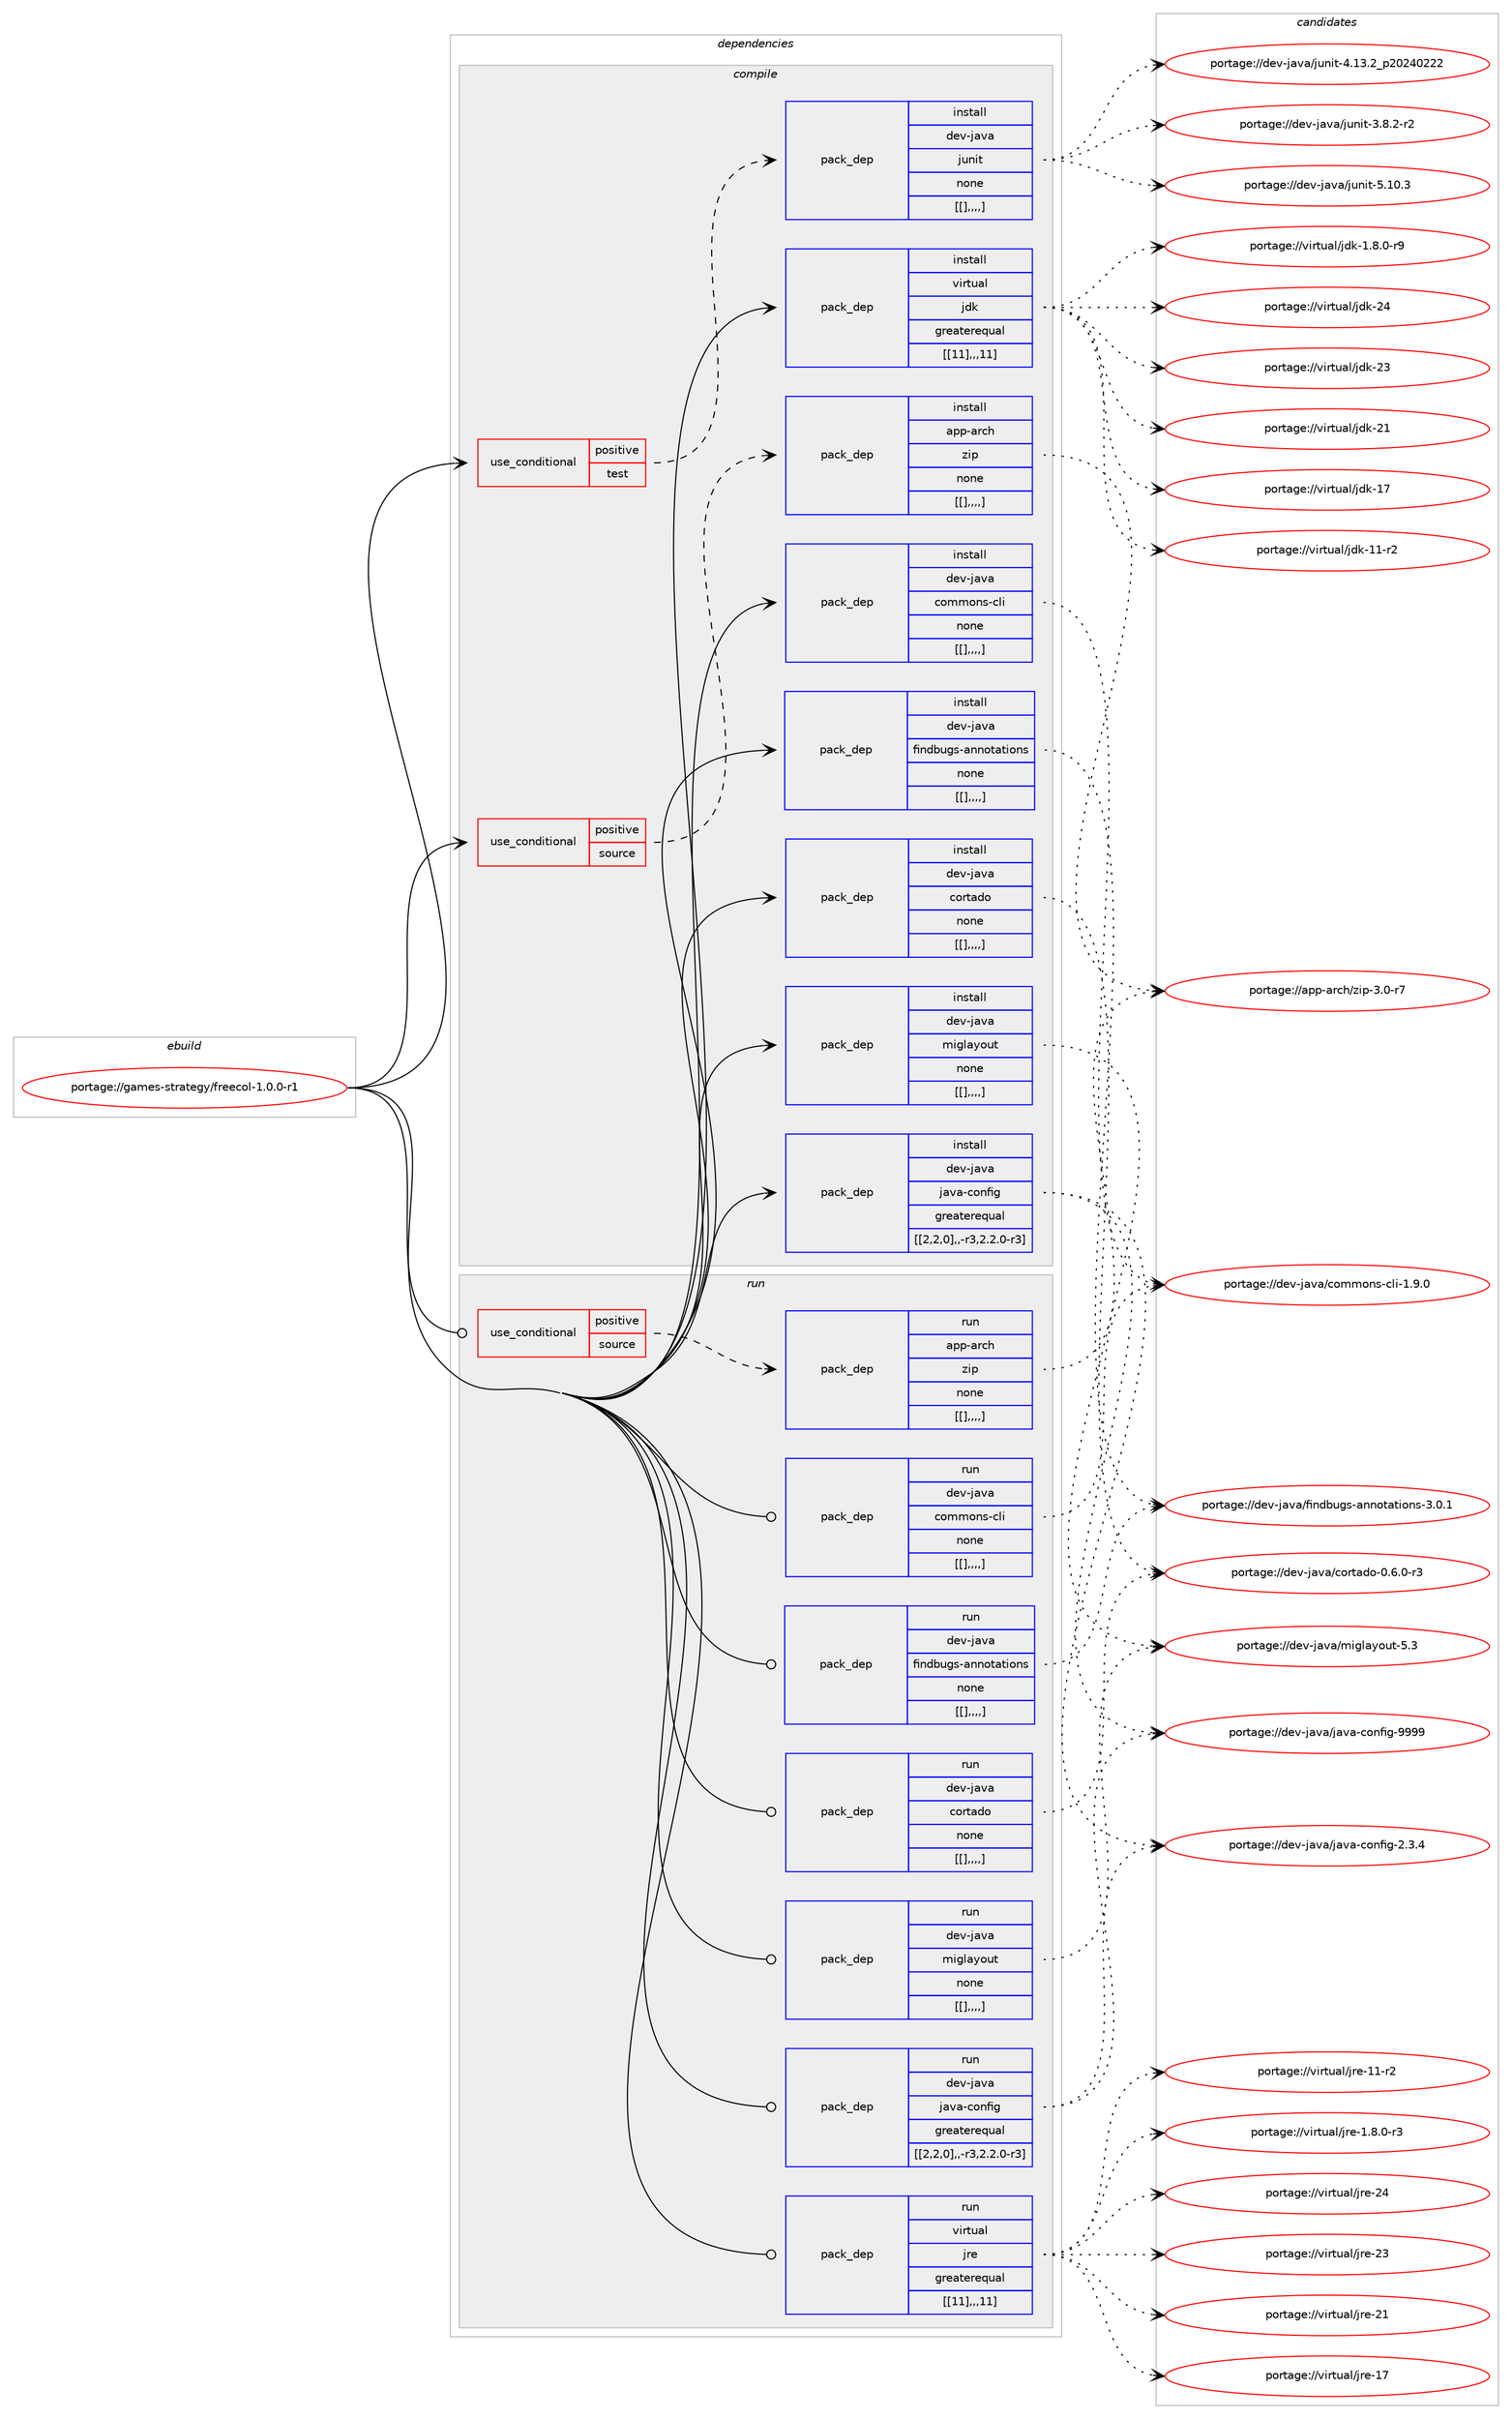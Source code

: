 digraph prolog {

# *************
# Graph options
# *************

newrank=true;
concentrate=true;
compound=true;
graph [rankdir=LR,fontname=Helvetica,fontsize=10,ranksep=1.5];#, ranksep=2.5, nodesep=0.2];
edge  [arrowhead=vee];
node  [fontname=Helvetica,fontsize=10];

# **********
# The ebuild
# **********

subgraph cluster_leftcol {
color=gray;
label=<<i>ebuild</i>>;
id [label="portage://games-strategy/freecol-1.0.0-r1", color=red, width=4, href="../games-strategy/freecol-1.0.0-r1.svg"];
}

# ****************
# The dependencies
# ****************

subgraph cluster_midcol {
color=gray;
label=<<i>dependencies</i>>;
subgraph cluster_compile {
fillcolor="#eeeeee";
style=filled;
label=<<i>compile</i>>;
subgraph cond69435 {
dependency246064 [label=<<TABLE BORDER="0" CELLBORDER="1" CELLSPACING="0" CELLPADDING="4"><TR><TD ROWSPAN="3" CELLPADDING="10">use_conditional</TD></TR><TR><TD>positive</TD></TR><TR><TD>source</TD></TR></TABLE>>, shape=none, color=red];
subgraph pack175032 {
dependency246089 [label=<<TABLE BORDER="0" CELLBORDER="1" CELLSPACING="0" CELLPADDING="4" WIDTH="220"><TR><TD ROWSPAN="6" CELLPADDING="30">pack_dep</TD></TR><TR><TD WIDTH="110">install</TD></TR><TR><TD>app-arch</TD></TR><TR><TD>zip</TD></TR><TR><TD>none</TD></TR><TR><TD>[[],,,,]</TD></TR></TABLE>>, shape=none, color=blue];
}
dependency246064:e -> dependency246089:w [weight=20,style="dashed",arrowhead="vee"];
}
id:e -> dependency246064:w [weight=20,style="solid",arrowhead="vee"];
subgraph cond69446 {
dependency246115 [label=<<TABLE BORDER="0" CELLBORDER="1" CELLSPACING="0" CELLPADDING="4"><TR><TD ROWSPAN="3" CELLPADDING="10">use_conditional</TD></TR><TR><TD>positive</TD></TR><TR><TD>test</TD></TR></TABLE>>, shape=none, color=red];
subgraph pack175095 {
dependency246163 [label=<<TABLE BORDER="0" CELLBORDER="1" CELLSPACING="0" CELLPADDING="4" WIDTH="220"><TR><TD ROWSPAN="6" CELLPADDING="30">pack_dep</TD></TR><TR><TD WIDTH="110">install</TD></TR><TR><TD>dev-java</TD></TR><TR><TD>junit</TD></TR><TR><TD>none</TD></TR><TR><TD>[[],,,,]</TD></TR></TABLE>>, shape=none, color=blue];
}
dependency246115:e -> dependency246163:w [weight=20,style="dashed",arrowhead="vee"];
}
id:e -> dependency246115:w [weight=20,style="solid",arrowhead="vee"];
subgraph pack175117 {
dependency246237 [label=<<TABLE BORDER="0" CELLBORDER="1" CELLSPACING="0" CELLPADDING="4" WIDTH="220"><TR><TD ROWSPAN="6" CELLPADDING="30">pack_dep</TD></TR><TR><TD WIDTH="110">install</TD></TR><TR><TD>dev-java</TD></TR><TR><TD>commons-cli</TD></TR><TR><TD>none</TD></TR><TR><TD>[[],,,,]</TD></TR></TABLE>>, shape=none, color=blue];
}
id:e -> dependency246237:w [weight=20,style="solid",arrowhead="vee"];
subgraph pack175162 {
dependency246246 [label=<<TABLE BORDER="0" CELLBORDER="1" CELLSPACING="0" CELLPADDING="4" WIDTH="220"><TR><TD ROWSPAN="6" CELLPADDING="30">pack_dep</TD></TR><TR><TD WIDTH="110">install</TD></TR><TR><TD>dev-java</TD></TR><TR><TD>cortado</TD></TR><TR><TD>none</TD></TR><TR><TD>[[],,,,]</TD></TR></TABLE>>, shape=none, color=blue];
}
id:e -> dependency246246:w [weight=20,style="solid",arrowhead="vee"];
subgraph pack175213 {
dependency246336 [label=<<TABLE BORDER="0" CELLBORDER="1" CELLSPACING="0" CELLPADDING="4" WIDTH="220"><TR><TD ROWSPAN="6" CELLPADDING="30">pack_dep</TD></TR><TR><TD WIDTH="110">install</TD></TR><TR><TD>dev-java</TD></TR><TR><TD>findbugs-annotations</TD></TR><TR><TD>none</TD></TR><TR><TD>[[],,,,]</TD></TR></TABLE>>, shape=none, color=blue];
}
id:e -> dependency246336:w [weight=20,style="solid",arrowhead="vee"];
subgraph pack175262 {
dependency246366 [label=<<TABLE BORDER="0" CELLBORDER="1" CELLSPACING="0" CELLPADDING="4" WIDTH="220"><TR><TD ROWSPAN="6" CELLPADDING="30">pack_dep</TD></TR><TR><TD WIDTH="110">install</TD></TR><TR><TD>dev-java</TD></TR><TR><TD>java-config</TD></TR><TR><TD>greaterequal</TD></TR><TR><TD>[[2,2,0],,-r3,2.2.0-r3]</TD></TR></TABLE>>, shape=none, color=blue];
}
id:e -> dependency246366:w [weight=20,style="solid",arrowhead="vee"];
subgraph pack175271 {
dependency246391 [label=<<TABLE BORDER="0" CELLBORDER="1" CELLSPACING="0" CELLPADDING="4" WIDTH="220"><TR><TD ROWSPAN="6" CELLPADDING="30">pack_dep</TD></TR><TR><TD WIDTH="110">install</TD></TR><TR><TD>dev-java</TD></TR><TR><TD>miglayout</TD></TR><TR><TD>none</TD></TR><TR><TD>[[],,,,]</TD></TR></TABLE>>, shape=none, color=blue];
}
id:e -> dependency246391:w [weight=20,style="solid",arrowhead="vee"];
subgraph pack175309 {
dependency246434 [label=<<TABLE BORDER="0" CELLBORDER="1" CELLSPACING="0" CELLPADDING="4" WIDTH="220"><TR><TD ROWSPAN="6" CELLPADDING="30">pack_dep</TD></TR><TR><TD WIDTH="110">install</TD></TR><TR><TD>virtual</TD></TR><TR><TD>jdk</TD></TR><TR><TD>greaterequal</TD></TR><TR><TD>[[11],,,11]</TD></TR></TABLE>>, shape=none, color=blue];
}
id:e -> dependency246434:w [weight=20,style="solid",arrowhead="vee"];
}
subgraph cluster_compileandrun {
fillcolor="#eeeeee";
style=filled;
label=<<i>compile and run</i>>;
}
subgraph cluster_run {
fillcolor="#eeeeee";
style=filled;
label=<<i>run</i>>;
subgraph cond69513 {
dependency246508 [label=<<TABLE BORDER="0" CELLBORDER="1" CELLSPACING="0" CELLPADDING="4"><TR><TD ROWSPAN="3" CELLPADDING="10">use_conditional</TD></TR><TR><TD>positive</TD></TR><TR><TD>source</TD></TR></TABLE>>, shape=none, color=red];
subgraph pack175383 {
dependency246530 [label=<<TABLE BORDER="0" CELLBORDER="1" CELLSPACING="0" CELLPADDING="4" WIDTH="220"><TR><TD ROWSPAN="6" CELLPADDING="30">pack_dep</TD></TR><TR><TD WIDTH="110">run</TD></TR><TR><TD>app-arch</TD></TR><TR><TD>zip</TD></TR><TR><TD>none</TD></TR><TR><TD>[[],,,,]</TD></TR></TABLE>>, shape=none, color=blue];
}
dependency246508:e -> dependency246530:w [weight=20,style="dashed",arrowhead="vee"];
}
id:e -> dependency246508:w [weight=20,style="solid",arrowhead="odot"];
subgraph pack175408 {
dependency246583 [label=<<TABLE BORDER="0" CELLBORDER="1" CELLSPACING="0" CELLPADDING="4" WIDTH="220"><TR><TD ROWSPAN="6" CELLPADDING="30">pack_dep</TD></TR><TR><TD WIDTH="110">run</TD></TR><TR><TD>dev-java</TD></TR><TR><TD>commons-cli</TD></TR><TR><TD>none</TD></TR><TR><TD>[[],,,,]</TD></TR></TABLE>>, shape=none, color=blue];
}
id:e -> dependency246583:w [weight=20,style="solid",arrowhead="odot"];
subgraph pack175461 {
dependency246606 [label=<<TABLE BORDER="0" CELLBORDER="1" CELLSPACING="0" CELLPADDING="4" WIDTH="220"><TR><TD ROWSPAN="6" CELLPADDING="30">pack_dep</TD></TR><TR><TD WIDTH="110">run</TD></TR><TR><TD>dev-java</TD></TR><TR><TD>cortado</TD></TR><TR><TD>none</TD></TR><TR><TD>[[],,,,]</TD></TR></TABLE>>, shape=none, color=blue];
}
id:e -> dependency246606:w [weight=20,style="solid",arrowhead="odot"];
subgraph pack175462 {
dependency246627 [label=<<TABLE BORDER="0" CELLBORDER="1" CELLSPACING="0" CELLPADDING="4" WIDTH="220"><TR><TD ROWSPAN="6" CELLPADDING="30">pack_dep</TD></TR><TR><TD WIDTH="110">run</TD></TR><TR><TD>dev-java</TD></TR><TR><TD>findbugs-annotations</TD></TR><TR><TD>none</TD></TR><TR><TD>[[],,,,]</TD></TR></TABLE>>, shape=none, color=blue];
}
id:e -> dependency246627:w [weight=20,style="solid",arrowhead="odot"];
subgraph pack175480 {
dependency246629 [label=<<TABLE BORDER="0" CELLBORDER="1" CELLSPACING="0" CELLPADDING="4" WIDTH="220"><TR><TD ROWSPAN="6" CELLPADDING="30">pack_dep</TD></TR><TR><TD WIDTH="110">run</TD></TR><TR><TD>dev-java</TD></TR><TR><TD>java-config</TD></TR><TR><TD>greaterequal</TD></TR><TR><TD>[[2,2,0],,-r3,2.2.0-r3]</TD></TR></TABLE>>, shape=none, color=blue];
}
id:e -> dependency246629:w [weight=20,style="solid",arrowhead="odot"];
subgraph pack175502 {
dependency246664 [label=<<TABLE BORDER="0" CELLBORDER="1" CELLSPACING="0" CELLPADDING="4" WIDTH="220"><TR><TD ROWSPAN="6" CELLPADDING="30">pack_dep</TD></TR><TR><TD WIDTH="110">run</TD></TR><TR><TD>dev-java</TD></TR><TR><TD>miglayout</TD></TR><TR><TD>none</TD></TR><TR><TD>[[],,,,]</TD></TR></TABLE>>, shape=none, color=blue];
}
id:e -> dependency246664:w [weight=20,style="solid",arrowhead="odot"];
subgraph pack175515 {
dependency246680 [label=<<TABLE BORDER="0" CELLBORDER="1" CELLSPACING="0" CELLPADDING="4" WIDTH="220"><TR><TD ROWSPAN="6" CELLPADDING="30">pack_dep</TD></TR><TR><TD WIDTH="110">run</TD></TR><TR><TD>virtual</TD></TR><TR><TD>jre</TD></TR><TR><TD>greaterequal</TD></TR><TR><TD>[[11],,,11]</TD></TR></TABLE>>, shape=none, color=blue];
}
id:e -> dependency246680:w [weight=20,style="solid",arrowhead="odot"];
}
}

# **************
# The candidates
# **************

subgraph cluster_choices {
rank=same;
color=gray;
label=<<i>candidates</i>>;

subgraph choice174861 {
color=black;
nodesep=1;
choice9711211245971149910447122105112455146484511455 [label="portage://app-arch/zip-3.0-r7", color=red, width=4,href="../app-arch/zip-3.0-r7.svg"];
dependency246089:e -> choice9711211245971149910447122105112455146484511455:w [style=dotted,weight="100"];
}
subgraph choice174868 {
color=black;
nodesep=1;
choice1001011184510697118974710611711010511645534649484651 [label="portage://dev-java/junit-5.10.3", color=red, width=4,href="../dev-java/junit-5.10.3.svg"];
choice1001011184510697118974710611711010511645524649514650951125048505248505050 [label="portage://dev-java/junit-4.13.2_p20240222", color=red, width=4,href="../dev-java/junit-4.13.2_p20240222.svg"];
choice100101118451069711897471061171101051164551465646504511450 [label="portage://dev-java/junit-3.8.2-r2", color=red, width=4,href="../dev-java/junit-3.8.2-r2.svg"];
dependency246163:e -> choice1001011184510697118974710611711010511645534649484651:w [style=dotted,weight="100"];
dependency246163:e -> choice1001011184510697118974710611711010511645524649514650951125048505248505050:w [style=dotted,weight="100"];
dependency246163:e -> choice100101118451069711897471061171101051164551465646504511450:w [style=dotted,weight="100"];
}
subgraph choice174873 {
color=black;
nodesep=1;
choice10010111845106971189747991111091091111101154599108105454946574648 [label="portage://dev-java/commons-cli-1.9.0", color=red, width=4,href="../dev-java/commons-cli-1.9.0.svg"];
dependency246237:e -> choice10010111845106971189747991111091091111101154599108105454946574648:w [style=dotted,weight="100"];
}
subgraph choice174875 {
color=black;
nodesep=1;
choice1001011184510697118974799111114116971001114548465446484511451 [label="portage://dev-java/cortado-0.6.0-r3", color=red, width=4,href="../dev-java/cortado-0.6.0-r3.svg"];
dependency246246:e -> choice1001011184510697118974799111114116971001114548465446484511451:w [style=dotted,weight="100"];
}
subgraph choice174901 {
color=black;
nodesep=1;
choice1001011184510697118974710210511010098117103115459711011011111697116105111110115455146484649 [label="portage://dev-java/findbugs-annotations-3.0.1", color=red, width=4,href="../dev-java/findbugs-annotations-3.0.1.svg"];
dependency246336:e -> choice1001011184510697118974710210511010098117103115459711011011111697116105111110115455146484649:w [style=dotted,weight="100"];
}
subgraph choice174939 {
color=black;
nodesep=1;
choice10010111845106971189747106971189745991111101021051034557575757 [label="portage://dev-java/java-config-9999", color=red, width=4,href="../dev-java/java-config-9999.svg"];
choice1001011184510697118974710697118974599111110102105103455046514652 [label="portage://dev-java/java-config-2.3.4", color=red, width=4,href="../dev-java/java-config-2.3.4.svg"];
dependency246366:e -> choice10010111845106971189747106971189745991111101021051034557575757:w [style=dotted,weight="100"];
dependency246366:e -> choice1001011184510697118974710697118974599111110102105103455046514652:w [style=dotted,weight="100"];
}
subgraph choice174943 {
color=black;
nodesep=1;
choice100101118451069711897471091051031089712111111711645534651 [label="portage://dev-java/miglayout-5.3", color=red, width=4,href="../dev-java/miglayout-5.3.svg"];
dependency246391:e -> choice100101118451069711897471091051031089712111111711645534651:w [style=dotted,weight="100"];
}
subgraph choice174963 {
color=black;
nodesep=1;
choice1181051141161179710847106100107455052 [label="portage://virtual/jdk-24", color=red, width=4,href="../virtual/jdk-24.svg"];
choice1181051141161179710847106100107455051 [label="portage://virtual/jdk-23", color=red, width=4,href="../virtual/jdk-23.svg"];
choice1181051141161179710847106100107455049 [label="portage://virtual/jdk-21", color=red, width=4,href="../virtual/jdk-21.svg"];
choice1181051141161179710847106100107454955 [label="portage://virtual/jdk-17", color=red, width=4,href="../virtual/jdk-17.svg"];
choice11810511411611797108471061001074549494511450 [label="portage://virtual/jdk-11-r2", color=red, width=4,href="../virtual/jdk-11-r2.svg"];
choice11810511411611797108471061001074549465646484511457 [label="portage://virtual/jdk-1.8.0-r9", color=red, width=4,href="../virtual/jdk-1.8.0-r9.svg"];
dependency246434:e -> choice1181051141161179710847106100107455052:w [style=dotted,weight="100"];
dependency246434:e -> choice1181051141161179710847106100107455051:w [style=dotted,weight="100"];
dependency246434:e -> choice1181051141161179710847106100107455049:w [style=dotted,weight="100"];
dependency246434:e -> choice1181051141161179710847106100107454955:w [style=dotted,weight="100"];
dependency246434:e -> choice11810511411611797108471061001074549494511450:w [style=dotted,weight="100"];
dependency246434:e -> choice11810511411611797108471061001074549465646484511457:w [style=dotted,weight="100"];
}
subgraph choice174967 {
color=black;
nodesep=1;
choice9711211245971149910447122105112455146484511455 [label="portage://app-arch/zip-3.0-r7", color=red, width=4,href="../app-arch/zip-3.0-r7.svg"];
dependency246530:e -> choice9711211245971149910447122105112455146484511455:w [style=dotted,weight="100"];
}
subgraph choice174968 {
color=black;
nodesep=1;
choice10010111845106971189747991111091091111101154599108105454946574648 [label="portage://dev-java/commons-cli-1.9.0", color=red, width=4,href="../dev-java/commons-cli-1.9.0.svg"];
dependency246583:e -> choice10010111845106971189747991111091091111101154599108105454946574648:w [style=dotted,weight="100"];
}
subgraph choice174982 {
color=black;
nodesep=1;
choice1001011184510697118974799111114116971001114548465446484511451 [label="portage://dev-java/cortado-0.6.0-r3", color=red, width=4,href="../dev-java/cortado-0.6.0-r3.svg"];
dependency246606:e -> choice1001011184510697118974799111114116971001114548465446484511451:w [style=dotted,weight="100"];
}
subgraph choice174983 {
color=black;
nodesep=1;
choice1001011184510697118974710210511010098117103115459711011011111697116105111110115455146484649 [label="portage://dev-java/findbugs-annotations-3.0.1", color=red, width=4,href="../dev-java/findbugs-annotations-3.0.1.svg"];
dependency246627:e -> choice1001011184510697118974710210511010098117103115459711011011111697116105111110115455146484649:w [style=dotted,weight="100"];
}
subgraph choice175034 {
color=black;
nodesep=1;
choice10010111845106971189747106971189745991111101021051034557575757 [label="portage://dev-java/java-config-9999", color=red, width=4,href="../dev-java/java-config-9999.svg"];
choice1001011184510697118974710697118974599111110102105103455046514652 [label="portage://dev-java/java-config-2.3.4", color=red, width=4,href="../dev-java/java-config-2.3.4.svg"];
dependency246629:e -> choice10010111845106971189747106971189745991111101021051034557575757:w [style=dotted,weight="100"];
dependency246629:e -> choice1001011184510697118974710697118974599111110102105103455046514652:w [style=dotted,weight="100"];
}
subgraph choice175037 {
color=black;
nodesep=1;
choice100101118451069711897471091051031089712111111711645534651 [label="portage://dev-java/miglayout-5.3", color=red, width=4,href="../dev-java/miglayout-5.3.svg"];
dependency246664:e -> choice100101118451069711897471091051031089712111111711645534651:w [style=dotted,weight="100"];
}
subgraph choice175068 {
color=black;
nodesep=1;
choice1181051141161179710847106114101455052 [label="portage://virtual/jre-24", color=red, width=4,href="../virtual/jre-24.svg"];
choice1181051141161179710847106114101455051 [label="portage://virtual/jre-23", color=red, width=4,href="../virtual/jre-23.svg"];
choice1181051141161179710847106114101455049 [label="portage://virtual/jre-21", color=red, width=4,href="../virtual/jre-21.svg"];
choice1181051141161179710847106114101454955 [label="portage://virtual/jre-17", color=red, width=4,href="../virtual/jre-17.svg"];
choice11810511411611797108471061141014549494511450 [label="portage://virtual/jre-11-r2", color=red, width=4,href="../virtual/jre-11-r2.svg"];
choice11810511411611797108471061141014549465646484511451 [label="portage://virtual/jre-1.8.0-r3", color=red, width=4,href="../virtual/jre-1.8.0-r3.svg"];
dependency246680:e -> choice1181051141161179710847106114101455052:w [style=dotted,weight="100"];
dependency246680:e -> choice1181051141161179710847106114101455051:w [style=dotted,weight="100"];
dependency246680:e -> choice1181051141161179710847106114101455049:w [style=dotted,weight="100"];
dependency246680:e -> choice1181051141161179710847106114101454955:w [style=dotted,weight="100"];
dependency246680:e -> choice11810511411611797108471061141014549494511450:w [style=dotted,weight="100"];
dependency246680:e -> choice11810511411611797108471061141014549465646484511451:w [style=dotted,weight="100"];
}
}

}
